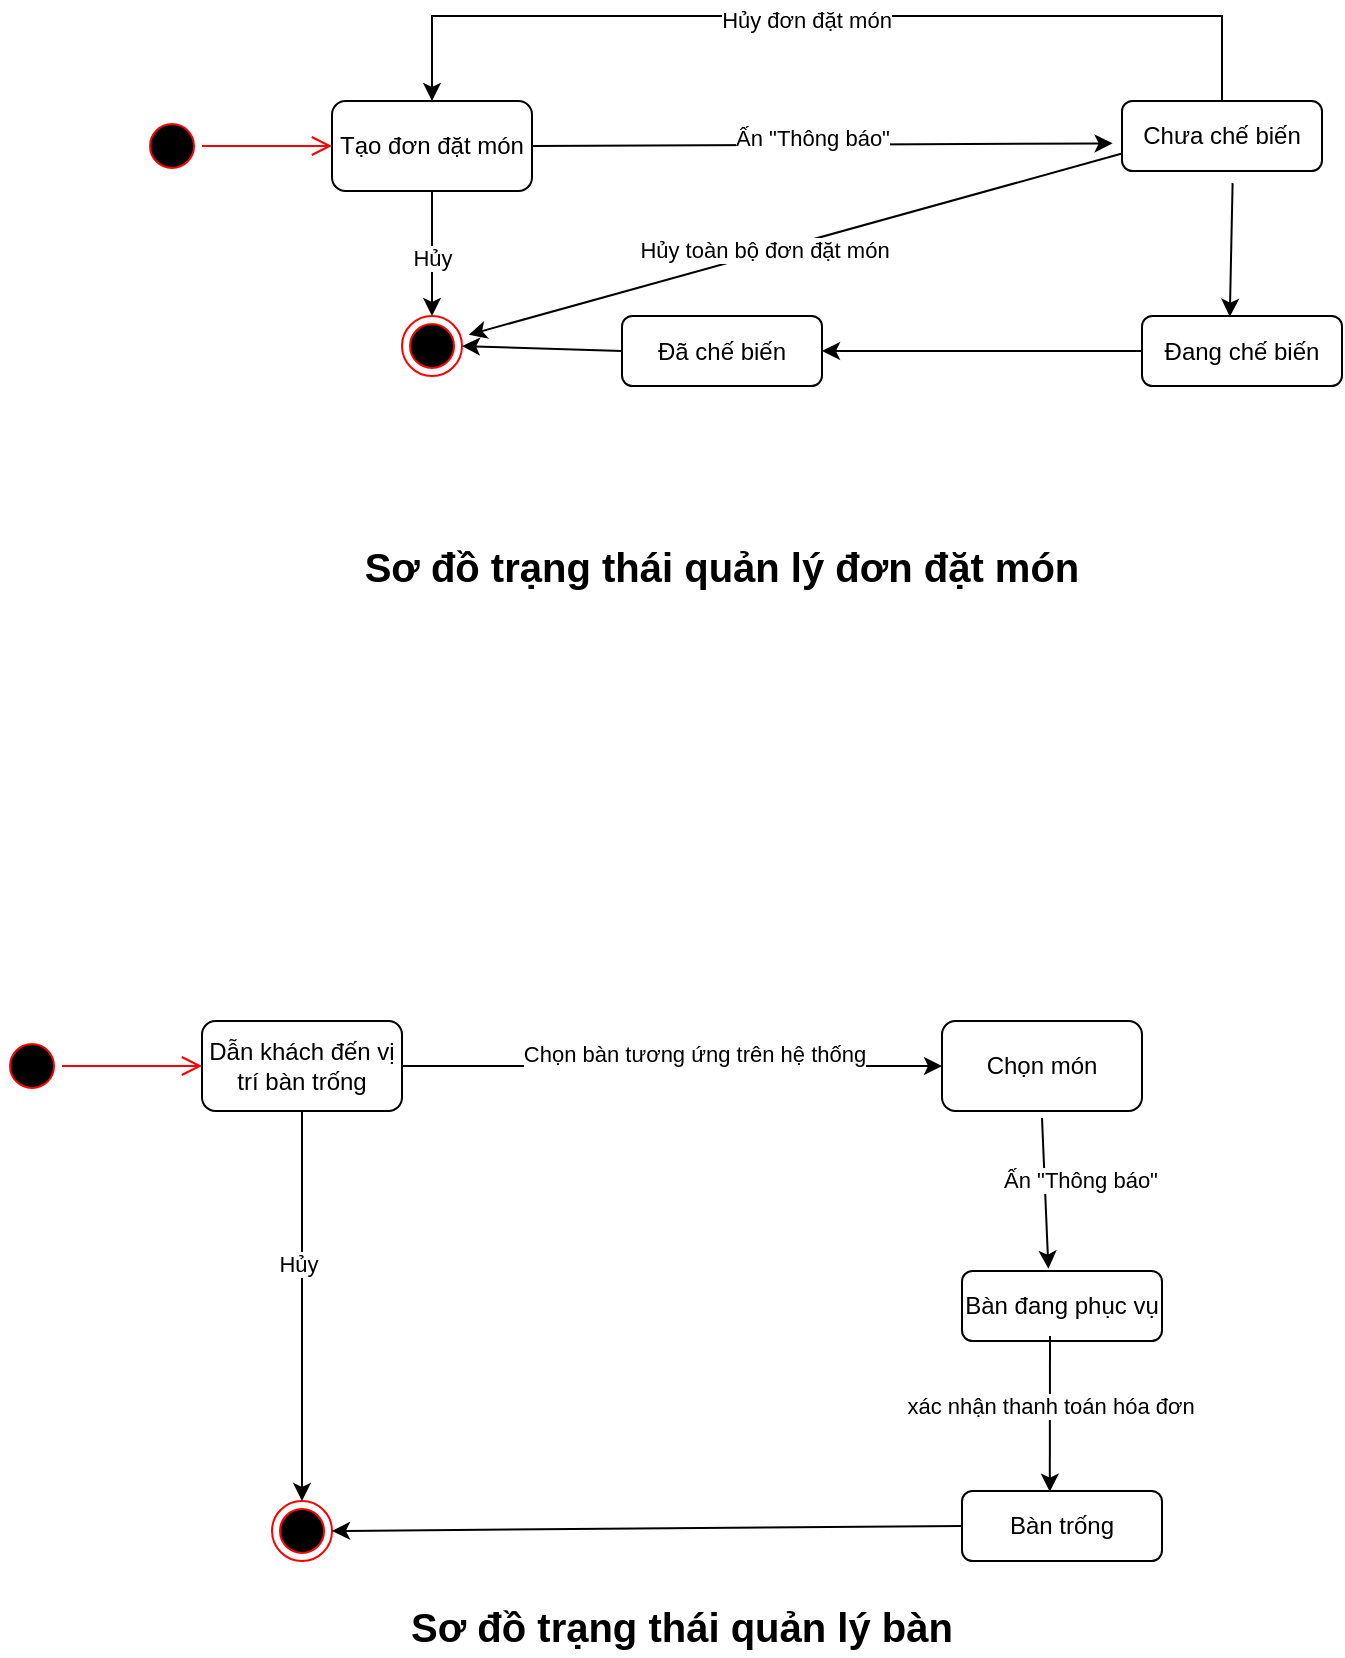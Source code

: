 <mxfile version="24.5.3" type="device">
  <diagram name="Page-1" id="7KkSFR8aLDBuxsPdtE-U">
    <mxGraphModel dx="1737" dy="962" grid="1" gridSize="10" guides="1" tooltips="1" connect="1" arrows="1" fold="1" page="1" pageScale="1" pageWidth="850" pageHeight="1100" math="0" shadow="0">
      <root>
        <mxCell id="0" />
        <mxCell id="1" parent="0" />
        <mxCell id="inOkbrDVJvFGIr2Igepo-1" value="" style="ellipse;html=1;shape=startState;fillColor=#000000;strokeColor=#ff0000;" parent="1" vertex="1">
          <mxGeometry x="100" y="130" width="30" height="30" as="geometry" />
        </mxCell>
        <mxCell id="inOkbrDVJvFGIr2Igepo-4" value="" style="ellipse;html=1;shape=endState;fillColor=#000000;strokeColor=#ff0000;" parent="1" vertex="1">
          <mxGeometry x="230" y="230" width="30" height="30" as="geometry" />
        </mxCell>
        <mxCell id="inOkbrDVJvFGIr2Igepo-7" value="Tạo đơn đặt món" style="rounded=1;whiteSpace=wrap;html=1;" parent="1" vertex="1">
          <mxGeometry x="195" y="122.5" width="100" height="45" as="geometry" />
        </mxCell>
        <mxCell id="inOkbrDVJvFGIr2Igepo-8" value="" style="edgeStyle=orthogonalEdgeStyle;html=1;verticalAlign=bottom;endArrow=open;endSize=8;strokeColor=#ff0000;rounded=0;entryX=0;entryY=0.5;entryDx=0;entryDy=0;" parent="1" source="inOkbrDVJvFGIr2Igepo-1" target="inOkbrDVJvFGIr2Igepo-7" edge="1">
          <mxGeometry relative="1" as="geometry">
            <mxPoint x="100" y="145" as="targetPoint" />
            <mxPoint x="70" y="145" as="sourcePoint" />
          </mxGeometry>
        </mxCell>
        <mxCell id="inOkbrDVJvFGIr2Igepo-9" value="Chưa chế biến" style="rounded=1;whiteSpace=wrap;html=1;" parent="1" vertex="1">
          <mxGeometry x="590" y="122.5" width="100" height="35" as="geometry" />
        </mxCell>
        <mxCell id="inOkbrDVJvFGIr2Igepo-10" value="" style="endArrow=classic;html=1;rounded=0;exitX=1;exitY=0.5;exitDx=0;exitDy=0;entryX=-0.047;entryY=0.605;entryDx=0;entryDy=0;entryPerimeter=0;" parent="1" source="inOkbrDVJvFGIr2Igepo-7" target="inOkbrDVJvFGIr2Igepo-9" edge="1">
          <mxGeometry width="50" height="50" relative="1" as="geometry">
            <mxPoint x="450" y="240" as="sourcePoint" />
            <mxPoint x="500" y="190" as="targetPoint" />
          </mxGeometry>
        </mxCell>
        <mxCell id="inOkbrDVJvFGIr2Igepo-11" value="Ấn &quot;Thông báo&quot;" style="edgeLabel;html=1;align=center;verticalAlign=middle;resizable=0;points=[];" parent="inOkbrDVJvFGIr2Igepo-10" vertex="1" connectable="0">
          <mxGeometry x="-0.139" y="2" relative="1" as="geometry">
            <mxPoint x="15" y="-2" as="offset" />
          </mxGeometry>
        </mxCell>
        <mxCell id="inOkbrDVJvFGIr2Igepo-13" value="" style="endArrow=classic;html=1;rounded=0;exitX=0.5;exitY=0;exitDx=0;exitDy=0;entryX=0.5;entryY=0;entryDx=0;entryDy=0;" parent="1" source="inOkbrDVJvFGIr2Igepo-9" target="inOkbrDVJvFGIr2Igepo-7" edge="1">
          <mxGeometry width="50" height="50" relative="1" as="geometry">
            <mxPoint x="600" y="100" as="sourcePoint" />
            <mxPoint x="400" y="40" as="targetPoint" />
            <Array as="points">
              <mxPoint x="640" y="80" />
              <mxPoint x="245" y="80" />
            </Array>
          </mxGeometry>
        </mxCell>
        <mxCell id="inOkbrDVJvFGIr2Igepo-14" value="Hủy đơn đặt món" style="edgeLabel;html=1;align=center;verticalAlign=middle;resizable=0;points=[];" parent="inOkbrDVJvFGIr2Igepo-13" vertex="1" connectable="0">
          <mxGeometry x="0.046" y="2" relative="1" as="geometry">
            <mxPoint as="offset" />
          </mxGeometry>
        </mxCell>
        <mxCell id="inOkbrDVJvFGIr2Igepo-15" value="Đang chế biến" style="rounded=1;whiteSpace=wrap;html=1;" parent="1" vertex="1">
          <mxGeometry x="600" y="230" width="100" height="35" as="geometry" />
        </mxCell>
        <mxCell id="inOkbrDVJvFGIr2Igepo-16" value="Đã chế biến" style="rounded=1;whiteSpace=wrap;html=1;" parent="1" vertex="1">
          <mxGeometry x="340" y="230" width="100" height="35" as="geometry" />
        </mxCell>
        <mxCell id="inOkbrDVJvFGIr2Igepo-17" value="" style="endArrow=classic;html=1;rounded=0;exitX=0.553;exitY=1.173;exitDx=0;exitDy=0;exitPerimeter=0;entryX=0.439;entryY=0.01;entryDx=0;entryDy=0;entryPerimeter=0;" parent="1" source="inOkbrDVJvFGIr2Igepo-9" target="inOkbrDVJvFGIr2Igepo-15" edge="1">
          <mxGeometry width="50" height="50" relative="1" as="geometry">
            <mxPoint x="670" y="350" as="sourcePoint" />
            <mxPoint x="720" y="300" as="targetPoint" />
          </mxGeometry>
        </mxCell>
        <mxCell id="inOkbrDVJvFGIr2Igepo-19" value="" style="endArrow=classic;html=1;rounded=0;entryX=1;entryY=0.5;entryDx=0;entryDy=0;exitX=0;exitY=0.5;exitDx=0;exitDy=0;" parent="1" source="inOkbrDVJvFGIr2Igepo-15" target="inOkbrDVJvFGIr2Igepo-16" edge="1">
          <mxGeometry width="50" height="50" relative="1" as="geometry">
            <mxPoint x="490" y="370" as="sourcePoint" />
            <mxPoint x="540" y="320" as="targetPoint" />
          </mxGeometry>
        </mxCell>
        <mxCell id="inOkbrDVJvFGIr2Igepo-22" value="" style="endArrow=classic;html=1;rounded=0;entryX=1;entryY=0.5;entryDx=0;entryDy=0;exitX=0;exitY=0.5;exitDx=0;exitDy=0;" parent="1" source="inOkbrDVJvFGIr2Igepo-16" target="inOkbrDVJvFGIr2Igepo-4" edge="1">
          <mxGeometry width="50" height="50" relative="1" as="geometry">
            <mxPoint x="270" y="360" as="sourcePoint" />
            <mxPoint x="320" y="310" as="targetPoint" />
          </mxGeometry>
        </mxCell>
        <mxCell id="inOkbrDVJvFGIr2Igepo-25" value="" style="endArrow=classic;html=1;rounded=0;exitX=0.5;exitY=1;exitDx=0;exitDy=0;entryX=0.5;entryY=0;entryDx=0;entryDy=0;" parent="1" source="inOkbrDVJvFGIr2Igepo-7" target="inOkbrDVJvFGIr2Igepo-4" edge="1">
          <mxGeometry width="50" height="50" relative="1" as="geometry">
            <mxPoint x="290" y="230" as="sourcePoint" />
            <mxPoint x="340" y="180" as="targetPoint" />
          </mxGeometry>
        </mxCell>
        <mxCell id="inOkbrDVJvFGIr2Igepo-26" value="Hủy" style="edgeLabel;html=1;align=center;verticalAlign=middle;resizable=0;points=[];" parent="inOkbrDVJvFGIr2Igepo-25" vertex="1" connectable="0">
          <mxGeometry x="0.058" relative="1" as="geometry">
            <mxPoint as="offset" />
          </mxGeometry>
        </mxCell>
        <mxCell id="inOkbrDVJvFGIr2Igepo-27" value="" style="endArrow=classic;html=1;rounded=0;exitX=0;exitY=0.75;exitDx=0;exitDy=0;entryX=1.113;entryY=0.313;entryDx=0;entryDy=0;entryPerimeter=0;" parent="1" source="inOkbrDVJvFGIr2Igepo-9" target="inOkbrDVJvFGIr2Igepo-4" edge="1">
          <mxGeometry width="50" height="50" relative="1" as="geometry">
            <mxPoint x="460" y="210" as="sourcePoint" />
            <mxPoint x="510" y="160" as="targetPoint" />
          </mxGeometry>
        </mxCell>
        <mxCell id="inOkbrDVJvFGIr2Igepo-28" value="Hủy toàn bộ đơn đặt món" style="edgeLabel;html=1;align=center;verticalAlign=middle;resizable=0;points=[];" parent="inOkbrDVJvFGIr2Igepo-27" vertex="1" connectable="0">
          <mxGeometry x="0.093" y="-2" relative="1" as="geometry">
            <mxPoint as="offset" />
          </mxGeometry>
        </mxCell>
        <mxCell id="inOkbrDVJvFGIr2Igepo-29" value="&lt;font style=&quot;font-size: 20px;&quot;&gt;&lt;b&gt;Sơ đồ trạng thái quản lý đơn đặt món&lt;/b&gt;&lt;/font&gt;" style="text;html=1;align=center;verticalAlign=middle;whiteSpace=wrap;rounded=0;" parent="1" vertex="1">
          <mxGeometry x="190" y="340" width="400" height="30" as="geometry" />
        </mxCell>
        <mxCell id="inOkbrDVJvFGIr2Igepo-30" value="" style="ellipse;html=1;shape=startState;fillColor=#000000;strokeColor=#ff0000;" parent="1" vertex="1">
          <mxGeometry x="30" y="590" width="30" height="30" as="geometry" />
        </mxCell>
        <mxCell id="inOkbrDVJvFGIr2Igepo-31" value="" style="ellipse;html=1;shape=endState;fillColor=#000000;strokeColor=#ff0000;" parent="1" vertex="1">
          <mxGeometry x="165" y="822.5" width="30" height="30" as="geometry" />
        </mxCell>
        <mxCell id="inOkbrDVJvFGIr2Igepo-32" value="" style="endArrow=classic;html=1;rounded=0;entryX=0;entryY=0.5;entryDx=0;entryDy=0;exitX=1;exitY=0.5;exitDx=0;exitDy=0;" parent="1" source="inOkbrDVJvFGIr2Igepo-36" target="inOkbrDVJvFGIr2Igepo-34" edge="1">
          <mxGeometry width="50" height="50" relative="1" as="geometry">
            <mxPoint x="370" y="660" as="sourcePoint" />
            <mxPoint x="300" y="700" as="targetPoint" />
          </mxGeometry>
        </mxCell>
        <mxCell id="inOkbrDVJvFGIr2Igepo-33" value="Chọn bàn tương ứng trên hệ thống" style="edgeLabel;html=1;align=center;verticalAlign=middle;resizable=0;points=[];" parent="inOkbrDVJvFGIr2Igepo-32" vertex="1" connectable="0">
          <mxGeometry x="0.076" y="6" relative="1" as="geometry">
            <mxPoint as="offset" />
          </mxGeometry>
        </mxCell>
        <mxCell id="inOkbrDVJvFGIr2Igepo-34" value="Chọn món" style="rounded=1;whiteSpace=wrap;html=1;" parent="1" vertex="1">
          <mxGeometry x="500" y="582.5" width="100" height="45" as="geometry" />
        </mxCell>
        <mxCell id="inOkbrDVJvFGIr2Igepo-35" value="" style="edgeStyle=orthogonalEdgeStyle;html=1;verticalAlign=bottom;endArrow=open;endSize=8;strokeColor=#ff0000;rounded=0;" parent="1" source="inOkbrDVJvFGIr2Igepo-30" target="inOkbrDVJvFGIr2Igepo-36" edge="1">
          <mxGeometry relative="1" as="geometry">
            <mxPoint x="200" y="605" as="targetPoint" />
            <mxPoint x="100" y="605" as="sourcePoint" />
          </mxGeometry>
        </mxCell>
        <mxCell id="inOkbrDVJvFGIr2Igepo-36" value="Dẫn khách đến vị trí bàn trống" style="rounded=1;whiteSpace=wrap;html=1;" parent="1" vertex="1">
          <mxGeometry x="130" y="582.5" width="100" height="45" as="geometry" />
        </mxCell>
        <mxCell id="inOkbrDVJvFGIr2Igepo-37" value="Bàn đang phục vụ" style="rounded=1;whiteSpace=wrap;html=1;" parent="1" vertex="1">
          <mxGeometry x="510" y="707.5" width="100" height="35" as="geometry" />
        </mxCell>
        <mxCell id="inOkbrDVJvFGIr2Igepo-38" value="" style="endArrow=classic;html=1;rounded=0;entryX=0.432;entryY=-0.033;entryDx=0;entryDy=0;entryPerimeter=0;" parent="1" target="inOkbrDVJvFGIr2Igepo-37" edge="1">
          <mxGeometry width="50" height="50" relative="1" as="geometry">
            <mxPoint x="550" y="631" as="sourcePoint" />
            <mxPoint x="560" y="735" as="targetPoint" />
          </mxGeometry>
        </mxCell>
        <mxCell id="inOkbrDVJvFGIr2Igepo-39" value="Ấn &quot;Thông báo&quot;" style="edgeLabel;html=1;align=center;verticalAlign=middle;resizable=0;points=[];" parent="inOkbrDVJvFGIr2Igepo-38" vertex="1" connectable="0">
          <mxGeometry x="-0.139" y="2" relative="1" as="geometry">
            <mxPoint x="15" y="-2" as="offset" />
          </mxGeometry>
        </mxCell>
        <mxCell id="inOkbrDVJvFGIr2Igepo-42" value="Bàn trống" style="rounded=1;whiteSpace=wrap;html=1;" parent="1" vertex="1">
          <mxGeometry x="510" y="817.5" width="100" height="35" as="geometry" />
        </mxCell>
        <mxCell id="inOkbrDVJvFGIr2Igepo-44" value="" style="endArrow=classic;html=1;rounded=0;entryX=0.439;entryY=0.01;entryDx=0;entryDy=0;entryPerimeter=0;" parent="1" target="inOkbrDVJvFGIr2Igepo-42" edge="1">
          <mxGeometry width="50" height="50" relative="1" as="geometry">
            <mxPoint x="554" y="740" as="sourcePoint" />
            <mxPoint x="720" y="757.5" as="targetPoint" />
          </mxGeometry>
        </mxCell>
        <mxCell id="inOkbrDVJvFGIr2Igepo-45" value="xác nhận thanh toán hóa đơn" style="edgeLabel;html=1;align=center;verticalAlign=middle;resizable=0;points=[];" parent="inOkbrDVJvFGIr2Igepo-44" vertex="1" connectable="0">
          <mxGeometry x="-0.099" relative="1" as="geometry">
            <mxPoint as="offset" />
          </mxGeometry>
        </mxCell>
        <mxCell id="inOkbrDVJvFGIr2Igepo-46" value="" style="endArrow=classic;html=1;rounded=0;entryX=1;entryY=0.5;entryDx=0;entryDy=0;exitX=0;exitY=0.5;exitDx=0;exitDy=0;" parent="1" source="inOkbrDVJvFGIr2Igepo-42" target="inOkbrDVJvFGIr2Igepo-31" edge="1">
          <mxGeometry width="50" height="50" relative="1" as="geometry">
            <mxPoint x="520" y="830" as="sourcePoint" />
            <mxPoint x="370" y="827.5" as="targetPoint" />
          </mxGeometry>
        </mxCell>
        <mxCell id="inOkbrDVJvFGIr2Igepo-49" value="" style="endArrow=classic;html=1;rounded=0;exitX=0.5;exitY=1;exitDx=0;exitDy=0;entryX=0.5;entryY=0;entryDx=0;entryDy=0;" parent="1" source="inOkbrDVJvFGIr2Igepo-36" target="inOkbrDVJvFGIr2Igepo-31" edge="1">
          <mxGeometry width="50" height="50" relative="1" as="geometry">
            <mxPoint x="150" y="740" as="sourcePoint" />
            <mxPoint x="200" y="690" as="targetPoint" />
          </mxGeometry>
        </mxCell>
        <mxCell id="inOkbrDVJvFGIr2Igepo-50" value="Hủy" style="edgeLabel;html=1;align=center;verticalAlign=middle;resizable=0;points=[];" parent="inOkbrDVJvFGIr2Igepo-49" vertex="1" connectable="0">
          <mxGeometry x="-0.223" y="-2" relative="1" as="geometry">
            <mxPoint as="offset" />
          </mxGeometry>
        </mxCell>
        <mxCell id="inOkbrDVJvFGIr2Igepo-55" value="&lt;font style=&quot;font-size: 20px;&quot;&gt;&lt;b&gt;Sơ đồ trạng thái quản lý bàn&lt;/b&gt;&lt;/font&gt;" style="text;html=1;align=center;verticalAlign=middle;whiteSpace=wrap;rounded=0;" parent="1" vertex="1">
          <mxGeometry x="170" y="870" width="400" height="30" as="geometry" />
        </mxCell>
      </root>
    </mxGraphModel>
  </diagram>
</mxfile>
